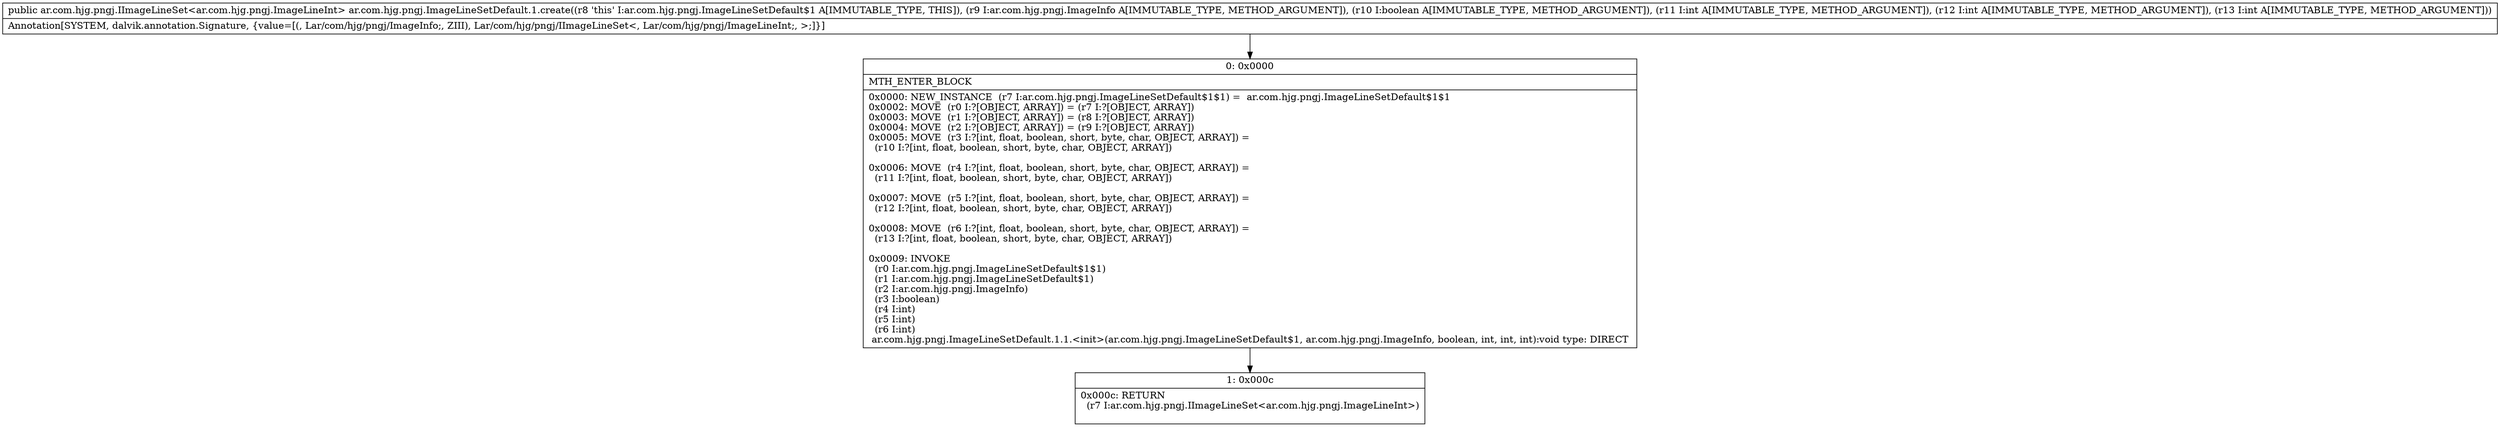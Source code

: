 digraph "CFG forar.com.hjg.pngj.ImageLineSetDefault.1.create(Lar\/com\/hjg\/pngj\/ImageInfo;ZIII)Lar\/com\/hjg\/pngj\/IImageLineSet;" {
Node_0 [shape=record,label="{0\:\ 0x0000|MTH_ENTER_BLOCK\l|0x0000: NEW_INSTANCE  (r7 I:ar.com.hjg.pngj.ImageLineSetDefault$1$1) =  ar.com.hjg.pngj.ImageLineSetDefault$1$1 \l0x0002: MOVE  (r0 I:?[OBJECT, ARRAY]) = (r7 I:?[OBJECT, ARRAY]) \l0x0003: MOVE  (r1 I:?[OBJECT, ARRAY]) = (r8 I:?[OBJECT, ARRAY]) \l0x0004: MOVE  (r2 I:?[OBJECT, ARRAY]) = (r9 I:?[OBJECT, ARRAY]) \l0x0005: MOVE  (r3 I:?[int, float, boolean, short, byte, char, OBJECT, ARRAY]) = \l  (r10 I:?[int, float, boolean, short, byte, char, OBJECT, ARRAY])\l \l0x0006: MOVE  (r4 I:?[int, float, boolean, short, byte, char, OBJECT, ARRAY]) = \l  (r11 I:?[int, float, boolean, short, byte, char, OBJECT, ARRAY])\l \l0x0007: MOVE  (r5 I:?[int, float, boolean, short, byte, char, OBJECT, ARRAY]) = \l  (r12 I:?[int, float, boolean, short, byte, char, OBJECT, ARRAY])\l \l0x0008: MOVE  (r6 I:?[int, float, boolean, short, byte, char, OBJECT, ARRAY]) = \l  (r13 I:?[int, float, boolean, short, byte, char, OBJECT, ARRAY])\l \l0x0009: INVOKE  \l  (r0 I:ar.com.hjg.pngj.ImageLineSetDefault$1$1)\l  (r1 I:ar.com.hjg.pngj.ImageLineSetDefault$1)\l  (r2 I:ar.com.hjg.pngj.ImageInfo)\l  (r3 I:boolean)\l  (r4 I:int)\l  (r5 I:int)\l  (r6 I:int)\l ar.com.hjg.pngj.ImageLineSetDefault.1.1.\<init\>(ar.com.hjg.pngj.ImageLineSetDefault$1, ar.com.hjg.pngj.ImageInfo, boolean, int, int, int):void type: DIRECT \l}"];
Node_1 [shape=record,label="{1\:\ 0x000c|0x000c: RETURN  \l  (r7 I:ar.com.hjg.pngj.IImageLineSet\<ar.com.hjg.pngj.ImageLineInt\>)\l \l}"];
MethodNode[shape=record,label="{public ar.com.hjg.pngj.IImageLineSet\<ar.com.hjg.pngj.ImageLineInt\> ar.com.hjg.pngj.ImageLineSetDefault.1.create((r8 'this' I:ar.com.hjg.pngj.ImageLineSetDefault$1 A[IMMUTABLE_TYPE, THIS]), (r9 I:ar.com.hjg.pngj.ImageInfo A[IMMUTABLE_TYPE, METHOD_ARGUMENT]), (r10 I:boolean A[IMMUTABLE_TYPE, METHOD_ARGUMENT]), (r11 I:int A[IMMUTABLE_TYPE, METHOD_ARGUMENT]), (r12 I:int A[IMMUTABLE_TYPE, METHOD_ARGUMENT]), (r13 I:int A[IMMUTABLE_TYPE, METHOD_ARGUMENT]))  | Annotation[SYSTEM, dalvik.annotation.Signature, \{value=[(, Lar\/com\/hjg\/pngj\/ImageInfo;, ZIII), Lar\/com\/hjg\/pngj\/IImageLineSet\<, Lar\/com\/hjg\/pngj\/ImageLineInt;, \>;]\}]\l}"];
MethodNode -> Node_0;
Node_0 -> Node_1;
}

